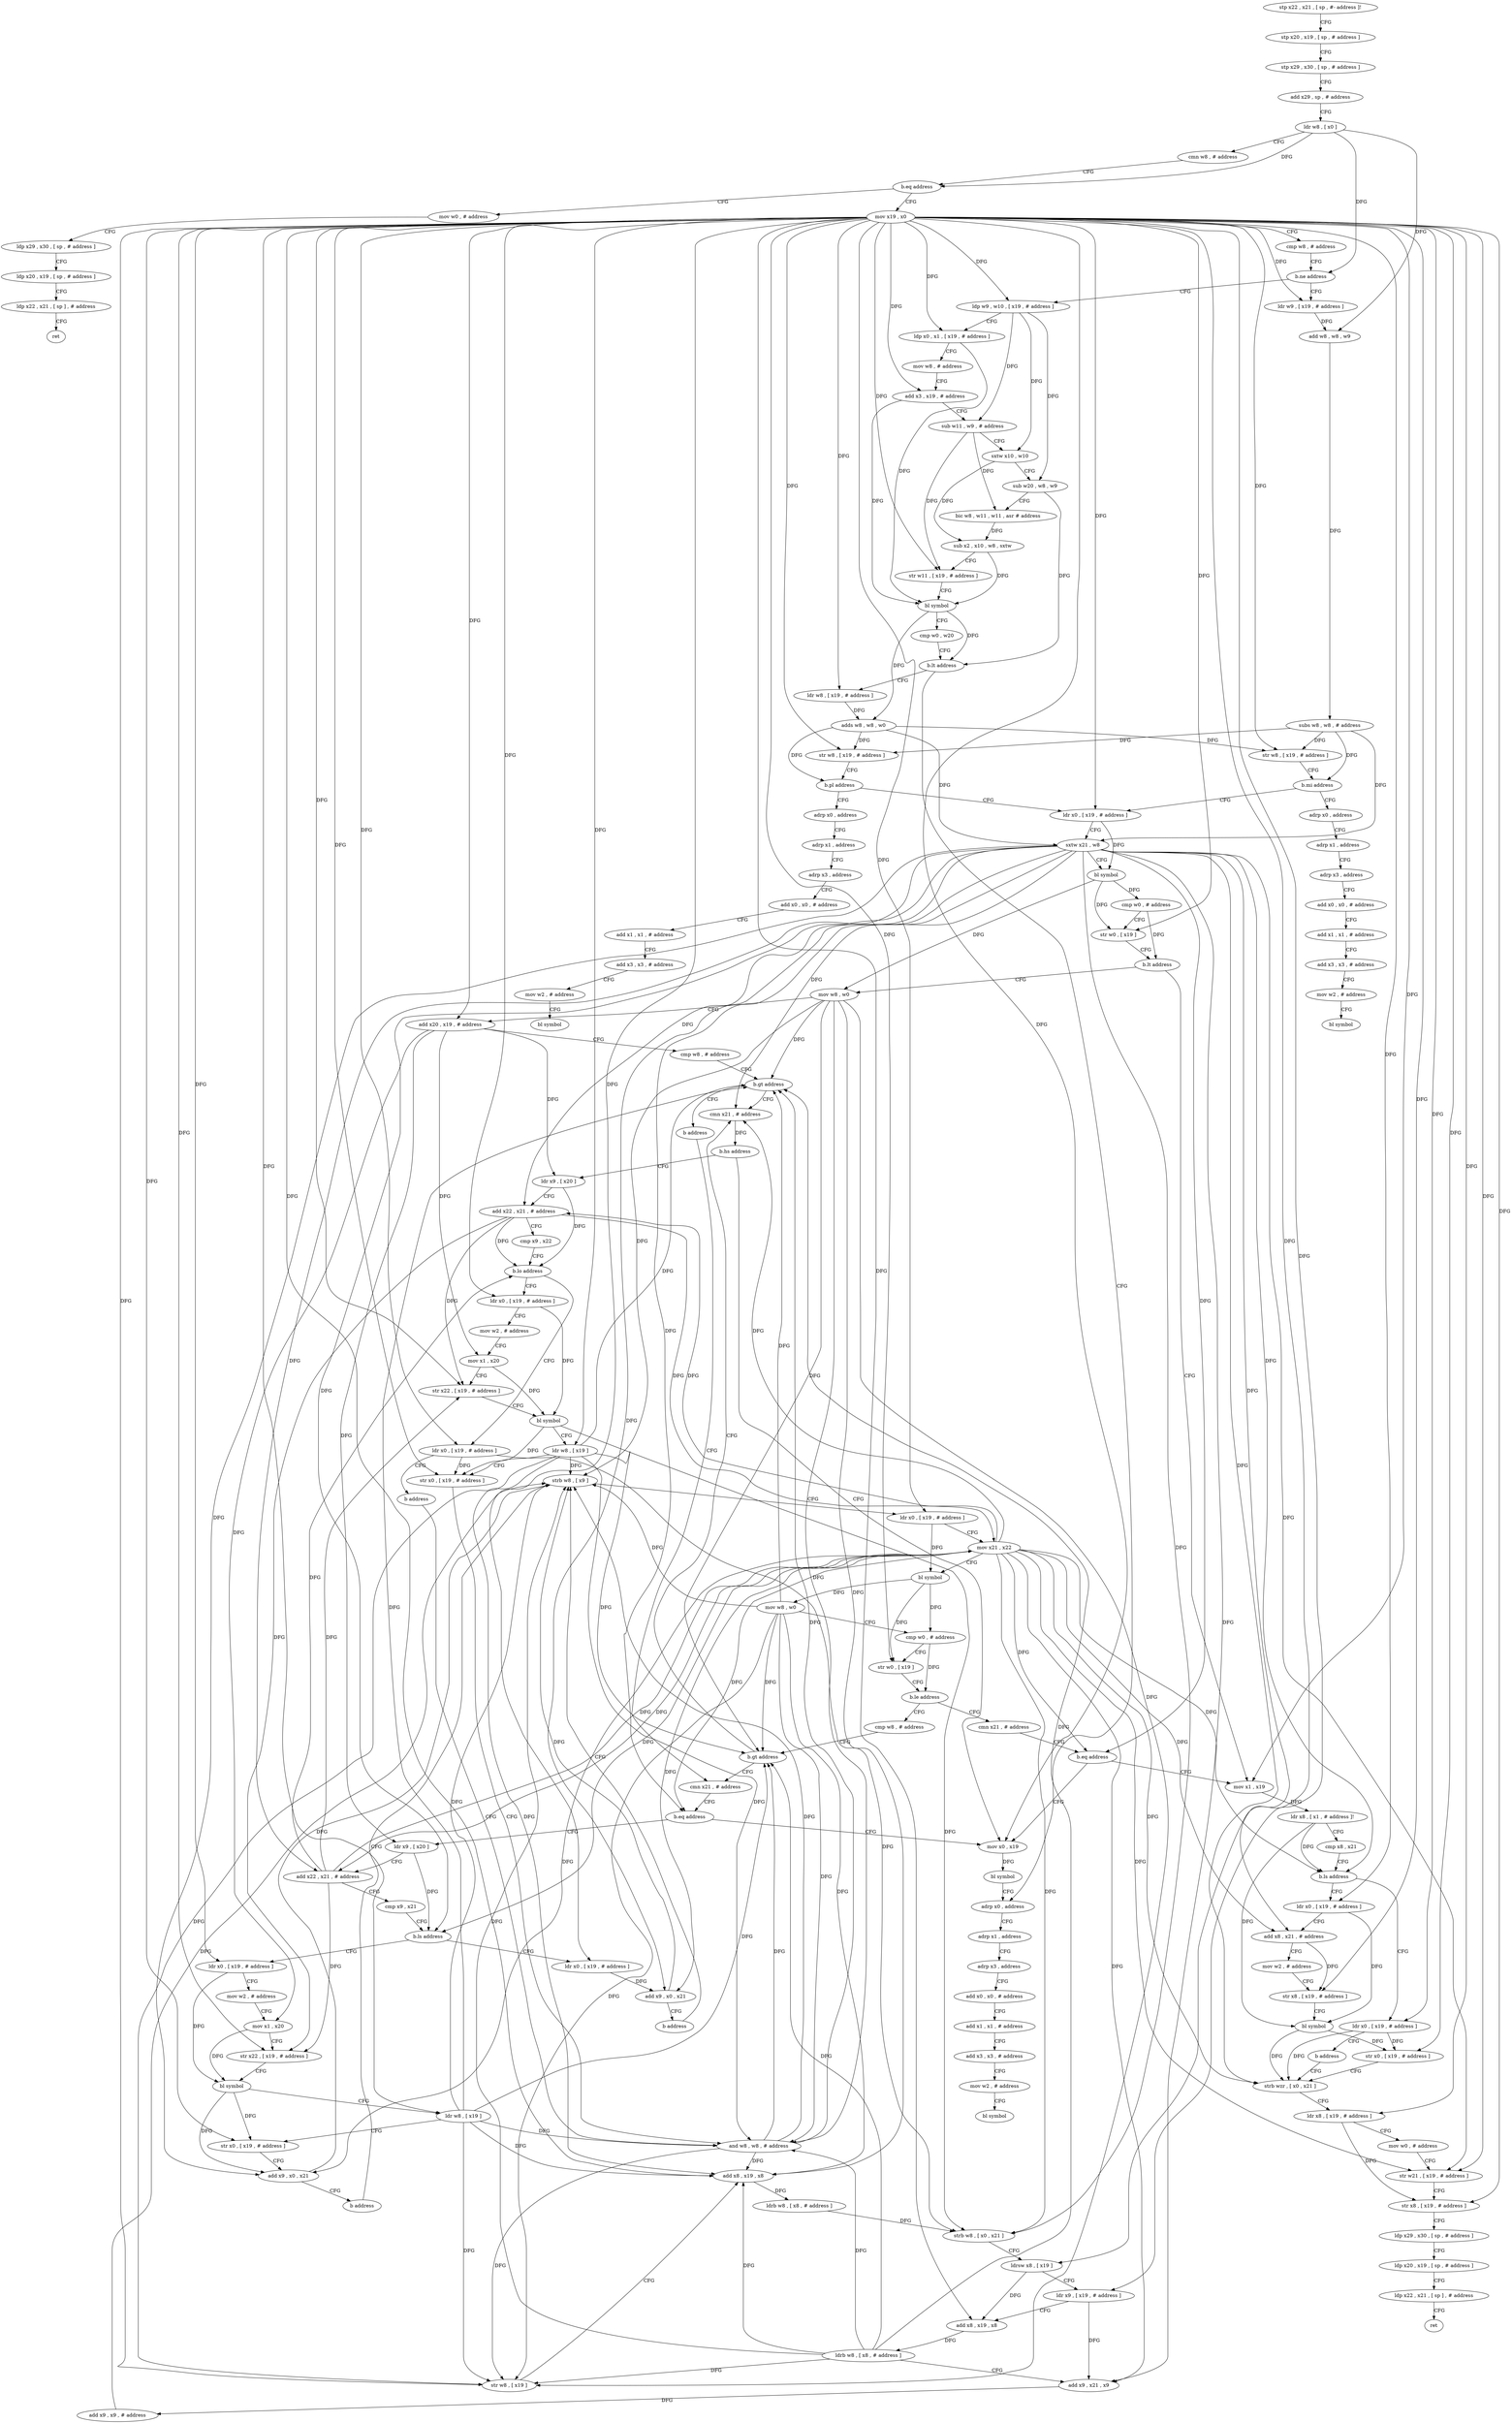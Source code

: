 digraph "func" {
"4210748" [label = "stp x22 , x21 , [ sp , #- address ]!" ]
"4210752" [label = "stp x20 , x19 , [ sp , # address ]" ]
"4210756" [label = "stp x29 , x30 , [ sp , # address ]" ]
"4210760" [label = "add x29 , sp , # address" ]
"4210764" [label = "ldr w8 , [ x0 ]" ]
"4210768" [label = "cmn w8 , # address" ]
"4210772" [label = "b.eq address" ]
"4210888" [label = "mov w0 , # address" ]
"4210776" [label = "mov x19 , x0" ]
"4210892" [label = "ldp x29 , x30 , [ sp , # address ]" ]
"4210896" [label = "ldp x20 , x19 , [ sp , # address ]" ]
"4210900" [label = "ldp x22 , x21 , [ sp ] , # address" ]
"4210904" [label = "ret" ]
"4210780" [label = "cmp w8 , # address" ]
"4210784" [label = "b.ne address" ]
"4210908" [label = "ldr w9 , [ x19 , # address ]" ]
"4210788" [label = "ldp w9 , w10 , [ x19 , # address ]" ]
"4210912" [label = "add w8 , w8 , w9" ]
"4210916" [label = "subs w8 , w8 , # address" ]
"4210920" [label = "str w8 , [ x19 , # address ]" ]
"4210924" [label = "b.mi address" ]
"4211320" [label = "adrp x0 , address" ]
"4210928" [label = "ldr x0 , [ x19 , # address ]" ]
"4210792" [label = "ldp x0 , x1 , [ x19 , # address ]" ]
"4210796" [label = "mov w8 , # address" ]
"4210800" [label = "add x3 , x19 , # address" ]
"4210804" [label = "sub w11 , w9 , # address" ]
"4210808" [label = "sxtw x10 , w10" ]
"4210812" [label = "sub w20 , w8 , w9" ]
"4210816" [label = "bic w8 , w11 , w11 , asr # address" ]
"4210820" [label = "sub x2 , x10 , w8 , sxtw" ]
"4210824" [label = "str w11 , [ x19 , # address ]" ]
"4210828" [label = "bl symbol" ]
"4210832" [label = "cmp w0 , w20" ]
"4210836" [label = "b.lt address" ]
"4211288" [label = "adrp x0 , address" ]
"4210840" [label = "ldr w8 , [ x19 , # address ]" ]
"4211324" [label = "adrp x1 , address" ]
"4211328" [label = "adrp x3 , address" ]
"4211332" [label = "add x0 , x0 , # address" ]
"4211336" [label = "add x1 , x1 , # address" ]
"4211340" [label = "add x3 , x3 , # address" ]
"4211344" [label = "mov w2 , # address" ]
"4211348" [label = "bl symbol" ]
"4210932" [label = "sxtw x21 , w8" ]
"4210936" [label = "bl symbol" ]
"4210940" [label = "cmp w0 , # address" ]
"4210944" [label = "str w0 , [ x19 ]" ]
"4210948" [label = "b.lt address" ]
"4211196" [label = "mov x1 , x19" ]
"4210952" [label = "mov w8 , w0" ]
"4211292" [label = "adrp x1 , address" ]
"4211296" [label = "adrp x3 , address" ]
"4211300" [label = "add x0 , x0 , # address" ]
"4211304" [label = "add x1 , x1 , # address" ]
"4211308" [label = "add x3 , x3 , # address" ]
"4211312" [label = "mov w2 , # address" ]
"4211316" [label = "bl symbol" ]
"4210844" [label = "adds w8 , w8 , w0" ]
"4210848" [label = "str w8 , [ x19 , # address ]" ]
"4210852" [label = "b.pl address" ]
"4210856" [label = "adrp x0 , address" ]
"4211200" [label = "ldr x8 , [ x1 , # address ]!" ]
"4211204" [label = "cmp x8 , x21" ]
"4211208" [label = "b.ls address" ]
"4211220" [label = "ldr x0 , [ x19 , # address ]" ]
"4211212" [label = "ldr x0 , [ x19 , # address ]" ]
"4210956" [label = "add x20 , x19 , # address" ]
"4210960" [label = "cmp w8 , # address" ]
"4210964" [label = "b.gt address" ]
"4211120" [label = "cmn x21 , # address" ]
"4210968" [label = "b address" ]
"4210860" [label = "adrp x1 , address" ]
"4210864" [label = "adrp x3 , address" ]
"4210868" [label = "add x0 , x0 , # address" ]
"4210872" [label = "add x1 , x1 , # address" ]
"4210876" [label = "add x3 , x3 , # address" ]
"4210880" [label = "mov w2 , # address" ]
"4210884" [label = "bl symbol" ]
"4211224" [label = "add x8 , x21 , # address" ]
"4211228" [label = "mov w2 , # address" ]
"4211232" [label = "str x8 , [ x19 , # address ]" ]
"4211236" [label = "bl symbol" ]
"4211240" [label = "str x0 , [ x19 , # address ]" ]
"4211244" [label = "strb wzr , [ x0 , x21 ]" ]
"4211216" [label = "b address" ]
"4211124" [label = "b.hs address" ]
"4211280" [label = "mov x0 , x19" ]
"4211128" [label = "ldr x9 , [ x20 ]" ]
"4211084" [label = "cmn x21 , # address" ]
"4211248" [label = "ldr x8 , [ x19 , # address ]" ]
"4211252" [label = "mov w0 , # address" ]
"4211256" [label = "str w21 , [ x19 , # address ]" ]
"4211260" [label = "str x8 , [ x19 , # address ]" ]
"4211264" [label = "ldp x29 , x30 , [ sp , # address ]" ]
"4211268" [label = "ldp x20 , x19 , [ sp , # address ]" ]
"4211272" [label = "ldp x22 , x21 , [ sp ] , # address" ]
"4211276" [label = "ret" ]
"4211284" [label = "bl symbol" ]
"4211132" [label = "add x22 , x21 , # address" ]
"4211136" [label = "cmp x9 , x22" ]
"4211140" [label = "b.lo address" ]
"4210972" [label = "ldr x0 , [ x19 , # address ]" ]
"4211144" [label = "ldr x0 , [ x19 , # address ]" ]
"4211088" [label = "b.eq address" ]
"4211092" [label = "ldr x9 , [ x20 ]" ]
"4210976" [label = "mov w2 , # address" ]
"4210980" [label = "mov x1 , x20" ]
"4210984" [label = "str x22 , [ x19 , # address ]" ]
"4210988" [label = "bl symbol" ]
"4210992" [label = "ldr w8 , [ x19 ]" ]
"4210996" [label = "str x0 , [ x19 , # address ]" ]
"4211000" [label = "and w8 , w8 , # address" ]
"4211148" [label = "b address" ]
"4211096" [label = "add x22 , x21 , # address" ]
"4211100" [label = "cmp x9 , x21" ]
"4211104" [label = "b.ls address" ]
"4211152" [label = "ldr x0 , [ x19 , # address ]" ]
"4211108" [label = "ldr x0 , [ x19 , # address ]" ]
"4211188" [label = "cmn x21 , # address" ]
"4211192" [label = "b.eq address" ]
"4211076" [label = "cmp w8 , # address" ]
"4211080" [label = "b.gt address" ]
"4211004" [label = "str w8 , [ x19 ]" ]
"4211008" [label = "add x8 , x19 , x8" ]
"4211012" [label = "ldrb w8 , [ x8 , # address ]" ]
"4211016" [label = "strb w8 , [ x0 , x21 ]" ]
"4211020" [label = "ldrsw x8 , [ x19 ]" ]
"4211024" [label = "ldr x9 , [ x19 , # address ]" ]
"4211028" [label = "add x8 , x19 , x8" ]
"4211032" [label = "ldrb w8 , [ x8 , # address ]" ]
"4211036" [label = "add x9 , x21 , x9" ]
"4211040" [label = "add x9 , x9 , # address" ]
"4211044" [label = "strb w8 , [ x9 ]" ]
"4211156" [label = "mov w2 , # address" ]
"4211160" [label = "mov x1 , x20" ]
"4211164" [label = "str x22 , [ x19 , # address ]" ]
"4211168" [label = "bl symbol" ]
"4211172" [label = "ldr w8 , [ x19 ]" ]
"4211176" [label = "str x0 , [ x19 , # address ]" ]
"4211180" [label = "add x9 , x0 , x21" ]
"4211184" [label = "b address" ]
"4211112" [label = "add x9 , x0 , x21" ]
"4211116" [label = "b address" ]
"4211048" [label = "ldr x0 , [ x19 , # address ]" ]
"4211052" [label = "mov x21 , x22" ]
"4211056" [label = "bl symbol" ]
"4211060" [label = "mov w8 , w0" ]
"4211064" [label = "cmp w0 , # address" ]
"4211068" [label = "str w0 , [ x19 ]" ]
"4211072" [label = "b.le address" ]
"4210748" -> "4210752" [ label = "CFG" ]
"4210752" -> "4210756" [ label = "CFG" ]
"4210756" -> "4210760" [ label = "CFG" ]
"4210760" -> "4210764" [ label = "CFG" ]
"4210764" -> "4210768" [ label = "CFG" ]
"4210764" -> "4210772" [ label = "DFG" ]
"4210764" -> "4210784" [ label = "DFG" ]
"4210764" -> "4210912" [ label = "DFG" ]
"4210768" -> "4210772" [ label = "CFG" ]
"4210772" -> "4210888" [ label = "CFG" ]
"4210772" -> "4210776" [ label = "CFG" ]
"4210888" -> "4210892" [ label = "CFG" ]
"4210776" -> "4210780" [ label = "CFG" ]
"4210776" -> "4210908" [ label = "DFG" ]
"4210776" -> "4210920" [ label = "DFG" ]
"4210776" -> "4210788" [ label = "DFG" ]
"4210776" -> "4210792" [ label = "DFG" ]
"4210776" -> "4210800" [ label = "DFG" ]
"4210776" -> "4210824" [ label = "DFG" ]
"4210776" -> "4210928" [ label = "DFG" ]
"4210776" -> "4210944" [ label = "DFG" ]
"4210776" -> "4210840" [ label = "DFG" ]
"4210776" -> "4210848" [ label = "DFG" ]
"4210776" -> "4211196" [ label = "DFG" ]
"4210776" -> "4210956" [ label = "DFG" ]
"4210776" -> "4211220" [ label = "DFG" ]
"4210776" -> "4211232" [ label = "DFG" ]
"4210776" -> "4211240" [ label = "DFG" ]
"4210776" -> "4211212" [ label = "DFG" ]
"4210776" -> "4211248" [ label = "DFG" ]
"4210776" -> "4211256" [ label = "DFG" ]
"4210776" -> "4211260" [ label = "DFG" ]
"4210776" -> "4211280" [ label = "DFG" ]
"4210776" -> "4210972" [ label = "DFG" ]
"4210776" -> "4210984" [ label = "DFG" ]
"4210776" -> "4210992" [ label = "DFG" ]
"4210776" -> "4210996" [ label = "DFG" ]
"4210776" -> "4211144" [ label = "DFG" ]
"4210776" -> "4211004" [ label = "DFG" ]
"4210776" -> "4211008" [ label = "DFG" ]
"4210776" -> "4211020" [ label = "DFG" ]
"4210776" -> "4211024" [ label = "DFG" ]
"4210776" -> "4211028" [ label = "DFG" ]
"4210776" -> "4211152" [ label = "DFG" ]
"4210776" -> "4211164" [ label = "DFG" ]
"4210776" -> "4211172" [ label = "DFG" ]
"4210776" -> "4211176" [ label = "DFG" ]
"4210776" -> "4211108" [ label = "DFG" ]
"4210776" -> "4211048" [ label = "DFG" ]
"4210776" -> "4211068" [ label = "DFG" ]
"4210892" -> "4210896" [ label = "CFG" ]
"4210896" -> "4210900" [ label = "CFG" ]
"4210900" -> "4210904" [ label = "CFG" ]
"4210780" -> "4210784" [ label = "CFG" ]
"4210784" -> "4210908" [ label = "CFG" ]
"4210784" -> "4210788" [ label = "CFG" ]
"4210908" -> "4210912" [ label = "DFG" ]
"4210788" -> "4210792" [ label = "CFG" ]
"4210788" -> "4210804" [ label = "DFG" ]
"4210788" -> "4210812" [ label = "DFG" ]
"4210788" -> "4210808" [ label = "DFG" ]
"4210912" -> "4210916" [ label = "DFG" ]
"4210916" -> "4210920" [ label = "DFG" ]
"4210916" -> "4210932" [ label = "DFG" ]
"4210916" -> "4210848" [ label = "DFG" ]
"4210916" -> "4210924" [ label = "DFG" ]
"4210920" -> "4210924" [ label = "CFG" ]
"4210924" -> "4211320" [ label = "CFG" ]
"4210924" -> "4210928" [ label = "CFG" ]
"4211320" -> "4211324" [ label = "CFG" ]
"4210928" -> "4210932" [ label = "CFG" ]
"4210928" -> "4210936" [ label = "DFG" ]
"4210792" -> "4210796" [ label = "CFG" ]
"4210792" -> "4210828" [ label = "DFG" ]
"4210796" -> "4210800" [ label = "CFG" ]
"4210800" -> "4210804" [ label = "CFG" ]
"4210800" -> "4210828" [ label = "DFG" ]
"4210804" -> "4210808" [ label = "CFG" ]
"4210804" -> "4210816" [ label = "DFG" ]
"4210804" -> "4210824" [ label = "DFG" ]
"4210808" -> "4210812" [ label = "CFG" ]
"4210808" -> "4210820" [ label = "DFG" ]
"4210812" -> "4210816" [ label = "CFG" ]
"4210812" -> "4210836" [ label = "DFG" ]
"4210816" -> "4210820" [ label = "DFG" ]
"4210820" -> "4210824" [ label = "CFG" ]
"4210820" -> "4210828" [ label = "DFG" ]
"4210824" -> "4210828" [ label = "CFG" ]
"4210828" -> "4210832" [ label = "CFG" ]
"4210828" -> "4210836" [ label = "DFG" ]
"4210828" -> "4210844" [ label = "DFG" ]
"4210832" -> "4210836" [ label = "CFG" ]
"4210836" -> "4211288" [ label = "CFG" ]
"4210836" -> "4210840" [ label = "CFG" ]
"4211288" -> "4211292" [ label = "CFG" ]
"4210840" -> "4210844" [ label = "DFG" ]
"4211324" -> "4211328" [ label = "CFG" ]
"4211328" -> "4211332" [ label = "CFG" ]
"4211332" -> "4211336" [ label = "CFG" ]
"4211336" -> "4211340" [ label = "CFG" ]
"4211340" -> "4211344" [ label = "CFG" ]
"4211344" -> "4211348" [ label = "CFG" ]
"4210932" -> "4210936" [ label = "CFG" ]
"4210932" -> "4211208" [ label = "DFG" ]
"4210932" -> "4211224" [ label = "DFG" ]
"4210932" -> "4211120" [ label = "DFG" ]
"4210932" -> "4211244" [ label = "DFG" ]
"4210932" -> "4211256" [ label = "DFG" ]
"4210932" -> "4211132" [ label = "DFG" ]
"4210932" -> "4211088" [ label = "DFG" ]
"4210932" -> "4211096" [ label = "DFG" ]
"4210932" -> "4211104" [ label = "DFG" ]
"4210932" -> "4211016" [ label = "DFG" ]
"4210932" -> "4211036" [ label = "DFG" ]
"4210932" -> "4211180" [ label = "DFG" ]
"4210932" -> "4211112" [ label = "DFG" ]
"4210932" -> "4211192" [ label = "DFG" ]
"4210936" -> "4210940" [ label = "DFG" ]
"4210936" -> "4210944" [ label = "DFG" ]
"4210936" -> "4210952" [ label = "DFG" ]
"4210940" -> "4210944" [ label = "CFG" ]
"4210940" -> "4210948" [ label = "DFG" ]
"4210944" -> "4210948" [ label = "CFG" ]
"4210948" -> "4211196" [ label = "CFG" ]
"4210948" -> "4210952" [ label = "CFG" ]
"4211196" -> "4211200" [ label = "DFG" ]
"4210952" -> "4210956" [ label = "CFG" ]
"4210952" -> "4210964" [ label = "DFG" ]
"4210952" -> "4211000" [ label = "DFG" ]
"4210952" -> "4211004" [ label = "DFG" ]
"4210952" -> "4211008" [ label = "DFG" ]
"4210952" -> "4211044" [ label = "DFG" ]
"4210952" -> "4211080" [ label = "DFG" ]
"4211292" -> "4211296" [ label = "CFG" ]
"4211296" -> "4211300" [ label = "CFG" ]
"4211300" -> "4211304" [ label = "CFG" ]
"4211304" -> "4211308" [ label = "CFG" ]
"4211308" -> "4211312" [ label = "CFG" ]
"4211312" -> "4211316" [ label = "CFG" ]
"4210844" -> "4210848" [ label = "DFG" ]
"4210844" -> "4210920" [ label = "DFG" ]
"4210844" -> "4210932" [ label = "DFG" ]
"4210844" -> "4210852" [ label = "DFG" ]
"4210848" -> "4210852" [ label = "CFG" ]
"4210852" -> "4210928" [ label = "CFG" ]
"4210852" -> "4210856" [ label = "CFG" ]
"4210856" -> "4210860" [ label = "CFG" ]
"4211200" -> "4211204" [ label = "CFG" ]
"4211200" -> "4211236" [ label = "DFG" ]
"4211200" -> "4211208" [ label = "DFG" ]
"4211204" -> "4211208" [ label = "CFG" ]
"4211208" -> "4211220" [ label = "CFG" ]
"4211208" -> "4211212" [ label = "CFG" ]
"4211220" -> "4211224" [ label = "CFG" ]
"4211220" -> "4211236" [ label = "DFG" ]
"4211212" -> "4211216" [ label = "CFG" ]
"4211212" -> "4211240" [ label = "DFG" ]
"4211212" -> "4211244" [ label = "DFG" ]
"4210956" -> "4210960" [ label = "CFG" ]
"4210956" -> "4211128" [ label = "DFG" ]
"4210956" -> "4210980" [ label = "DFG" ]
"4210956" -> "4211092" [ label = "DFG" ]
"4210956" -> "4211160" [ label = "DFG" ]
"4210960" -> "4210964" [ label = "CFG" ]
"4210964" -> "4211120" [ label = "CFG" ]
"4210964" -> "4210968" [ label = "CFG" ]
"4211120" -> "4211124" [ label = "DFG" ]
"4210968" -> "4211084" [ label = "CFG" ]
"4210860" -> "4210864" [ label = "CFG" ]
"4210864" -> "4210868" [ label = "CFG" ]
"4210868" -> "4210872" [ label = "CFG" ]
"4210872" -> "4210876" [ label = "CFG" ]
"4210876" -> "4210880" [ label = "CFG" ]
"4210880" -> "4210884" [ label = "CFG" ]
"4211224" -> "4211228" [ label = "CFG" ]
"4211224" -> "4211232" [ label = "DFG" ]
"4211228" -> "4211232" [ label = "CFG" ]
"4211232" -> "4211236" [ label = "CFG" ]
"4211236" -> "4211240" [ label = "DFG" ]
"4211236" -> "4211244" [ label = "DFG" ]
"4211240" -> "4211244" [ label = "CFG" ]
"4211244" -> "4211248" [ label = "CFG" ]
"4211216" -> "4211244" [ label = "CFG" ]
"4211124" -> "4211280" [ label = "CFG" ]
"4211124" -> "4211128" [ label = "CFG" ]
"4211280" -> "4211284" [ label = "DFG" ]
"4211128" -> "4211132" [ label = "CFG" ]
"4211128" -> "4211140" [ label = "DFG" ]
"4211084" -> "4211088" [ label = "CFG" ]
"4211248" -> "4211252" [ label = "CFG" ]
"4211248" -> "4211260" [ label = "DFG" ]
"4211252" -> "4211256" [ label = "CFG" ]
"4211256" -> "4211260" [ label = "CFG" ]
"4211260" -> "4211264" [ label = "CFG" ]
"4211264" -> "4211268" [ label = "CFG" ]
"4211268" -> "4211272" [ label = "CFG" ]
"4211272" -> "4211276" [ label = "CFG" ]
"4211284" -> "4211288" [ label = "CFG" ]
"4211132" -> "4211136" [ label = "CFG" ]
"4211132" -> "4211140" [ label = "DFG" ]
"4211132" -> "4210984" [ label = "DFG" ]
"4211132" -> "4211164" [ label = "DFG" ]
"4211132" -> "4211052" [ label = "DFG" ]
"4211136" -> "4211140" [ label = "CFG" ]
"4211140" -> "4210972" [ label = "CFG" ]
"4211140" -> "4211144" [ label = "CFG" ]
"4210972" -> "4210976" [ label = "CFG" ]
"4210972" -> "4210988" [ label = "DFG" ]
"4211144" -> "4211148" [ label = "CFG" ]
"4211144" -> "4210996" [ label = "DFG" ]
"4211144" -> "4211016" [ label = "DFG" ]
"4211088" -> "4211280" [ label = "CFG" ]
"4211088" -> "4211092" [ label = "CFG" ]
"4211092" -> "4211096" [ label = "CFG" ]
"4211092" -> "4211104" [ label = "DFG" ]
"4210976" -> "4210980" [ label = "CFG" ]
"4210980" -> "4210984" [ label = "CFG" ]
"4210980" -> "4210988" [ label = "DFG" ]
"4210984" -> "4210988" [ label = "CFG" ]
"4210988" -> "4210992" [ label = "CFG" ]
"4210988" -> "4210996" [ label = "DFG" ]
"4210988" -> "4211016" [ label = "DFG" ]
"4210992" -> "4210996" [ label = "CFG" ]
"4210992" -> "4210964" [ label = "DFG" ]
"4210992" -> "4211000" [ label = "DFG" ]
"4210992" -> "4211004" [ label = "DFG" ]
"4210992" -> "4211008" [ label = "DFG" ]
"4210992" -> "4211044" [ label = "DFG" ]
"4210992" -> "4211080" [ label = "DFG" ]
"4210996" -> "4211000" [ label = "CFG" ]
"4211000" -> "4211004" [ label = "DFG" ]
"4211000" -> "4210964" [ label = "DFG" ]
"4211000" -> "4211008" [ label = "DFG" ]
"4211000" -> "4211044" [ label = "DFG" ]
"4211000" -> "4211080" [ label = "DFG" ]
"4211148" -> "4211000" [ label = "CFG" ]
"4211096" -> "4211100" [ label = "CFG" ]
"4211096" -> "4211140" [ label = "DFG" ]
"4211096" -> "4210984" [ label = "DFG" ]
"4211096" -> "4211164" [ label = "DFG" ]
"4211096" -> "4211052" [ label = "DFG" ]
"4211100" -> "4211104" [ label = "CFG" ]
"4211104" -> "4211152" [ label = "CFG" ]
"4211104" -> "4211108" [ label = "CFG" ]
"4211152" -> "4211156" [ label = "CFG" ]
"4211152" -> "4211168" [ label = "DFG" ]
"4211108" -> "4211112" [ label = "DFG" ]
"4211188" -> "4211192" [ label = "CFG" ]
"4211192" -> "4211280" [ label = "CFG" ]
"4211192" -> "4211196" [ label = "CFG" ]
"4211076" -> "4211080" [ label = "CFG" ]
"4211080" -> "4211120" [ label = "CFG" ]
"4211080" -> "4211084" [ label = "CFG" ]
"4211004" -> "4211008" [ label = "CFG" ]
"4211008" -> "4211012" [ label = "DFG" ]
"4211012" -> "4211016" [ label = "DFG" ]
"4211016" -> "4211020" [ label = "CFG" ]
"4211020" -> "4211024" [ label = "CFG" ]
"4211020" -> "4211028" [ label = "DFG" ]
"4211024" -> "4211028" [ label = "CFG" ]
"4211024" -> "4211036" [ label = "DFG" ]
"4211028" -> "4211032" [ label = "DFG" ]
"4211032" -> "4211036" [ label = "CFG" ]
"4211032" -> "4210964" [ label = "DFG" ]
"4211032" -> "4211000" [ label = "DFG" ]
"4211032" -> "4211004" [ label = "DFG" ]
"4211032" -> "4211008" [ label = "DFG" ]
"4211032" -> "4211044" [ label = "DFG" ]
"4211032" -> "4211080" [ label = "DFG" ]
"4211036" -> "4211040" [ label = "DFG" ]
"4211040" -> "4211044" [ label = "DFG" ]
"4211044" -> "4211048" [ label = "CFG" ]
"4211156" -> "4211160" [ label = "CFG" ]
"4211160" -> "4211164" [ label = "CFG" ]
"4211160" -> "4211168" [ label = "DFG" ]
"4211164" -> "4211168" [ label = "CFG" ]
"4211168" -> "4211172" [ label = "CFG" ]
"4211168" -> "4211176" [ label = "DFG" ]
"4211168" -> "4211180" [ label = "DFG" ]
"4211172" -> "4211176" [ label = "CFG" ]
"4211172" -> "4210964" [ label = "DFG" ]
"4211172" -> "4211000" [ label = "DFG" ]
"4211172" -> "4211004" [ label = "DFG" ]
"4211172" -> "4211008" [ label = "DFG" ]
"4211172" -> "4211044" [ label = "DFG" ]
"4211172" -> "4211080" [ label = "DFG" ]
"4211176" -> "4211180" [ label = "CFG" ]
"4211180" -> "4211184" [ label = "CFG" ]
"4211180" -> "4211044" [ label = "DFG" ]
"4211184" -> "4211044" [ label = "CFG" ]
"4211112" -> "4211116" [ label = "CFG" ]
"4211112" -> "4211044" [ label = "DFG" ]
"4211116" -> "4211044" [ label = "CFG" ]
"4211048" -> "4211052" [ label = "CFG" ]
"4211048" -> "4211056" [ label = "DFG" ]
"4211052" -> "4211056" [ label = "CFG" ]
"4211052" -> "4211208" [ label = "DFG" ]
"4211052" -> "4211224" [ label = "DFG" ]
"4211052" -> "4211120" [ label = "DFG" ]
"4211052" -> "4211244" [ label = "DFG" ]
"4211052" -> "4211256" [ label = "DFG" ]
"4211052" -> "4211132" [ label = "DFG" ]
"4211052" -> "4211088" [ label = "DFG" ]
"4211052" -> "4211096" [ label = "DFG" ]
"4211052" -> "4211104" [ label = "DFG" ]
"4211052" -> "4211180" [ label = "DFG" ]
"4211052" -> "4211112" [ label = "DFG" ]
"4211052" -> "4211016" [ label = "DFG" ]
"4211052" -> "4211036" [ label = "DFG" ]
"4211052" -> "4211192" [ label = "DFG" ]
"4211056" -> "4211060" [ label = "DFG" ]
"4211056" -> "4211064" [ label = "DFG" ]
"4211056" -> "4211068" [ label = "DFG" ]
"4211060" -> "4211064" [ label = "CFG" ]
"4211060" -> "4210964" [ label = "DFG" ]
"4211060" -> "4211000" [ label = "DFG" ]
"4211060" -> "4211004" [ label = "DFG" ]
"4211060" -> "4211008" [ label = "DFG" ]
"4211060" -> "4211044" [ label = "DFG" ]
"4211060" -> "4211080" [ label = "DFG" ]
"4211064" -> "4211068" [ label = "CFG" ]
"4211064" -> "4211072" [ label = "DFG" ]
"4211068" -> "4211072" [ label = "CFG" ]
"4211072" -> "4211188" [ label = "CFG" ]
"4211072" -> "4211076" [ label = "CFG" ]
}
